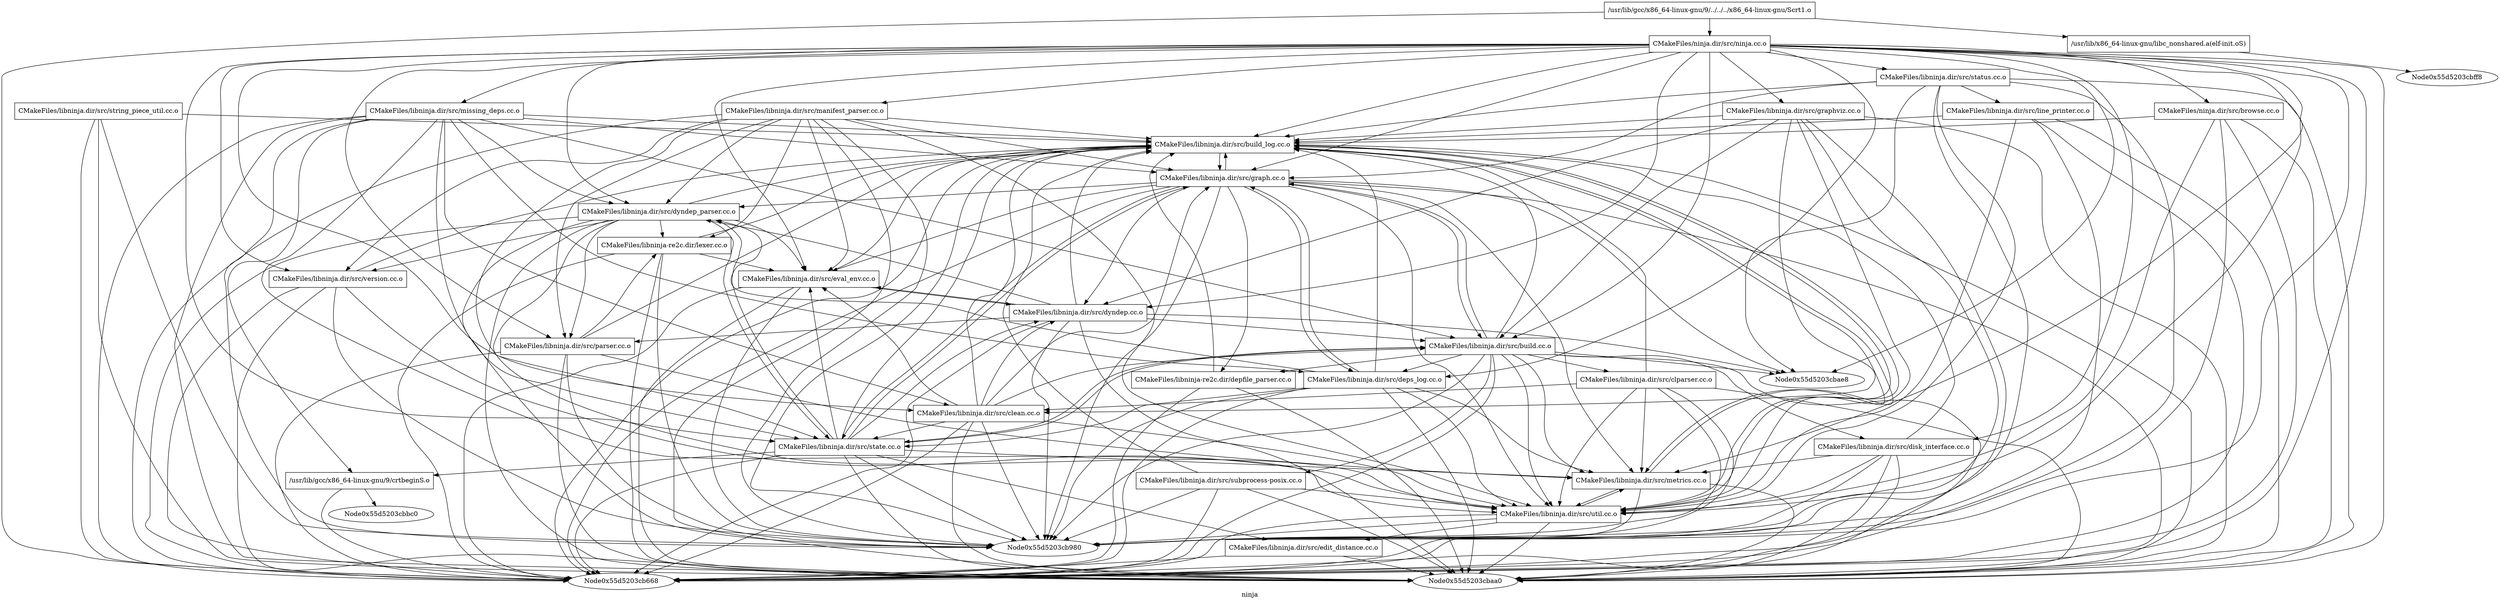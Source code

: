 digraph "ninja" {
	label="ninja";

	Node0x55d5203cc628 [shape=record,label="{/usr/lib/gcc/x86_64-linux-gnu/9/../../../x86_64-linux-gnu/Scrt1.o}"];
	Node0x55d5203cc628 -> Node0x55d5203cbf68;
	Node0x55d5203cc628 -> Node0x55d5203cb668;
	Node0x55d5203cc628 -> Node0x55d5203cc160;
	Node0x55d5203cc1f0 [shape=record,label="{/usr/lib/gcc/x86_64-linux-gnu/9/crtbeginS.o}"];
	Node0x55d5203cc1f0 -> Node0x55d5203cbbc0;
	Node0x55d5203cc1f0 -> Node0x55d5203cb668;
	Node0x55d5203cb6b0 [shape=record,label="{CMakeFiles/libninja.dir/src/build_log.cc.o}"];
	Node0x55d5203cb6b0 -> Node0x55d5203cc118;
	Node0x55d5203cb6b0 -> Node0x55d5203cb860;
	Node0x55d5203cb6b0 -> Node0x55d5203cc670;
	Node0x55d5203cb6b0 -> Node0x55d5203cbaa0;
	Node0x55d5203cb6b0 -> Node0x55d5203cb980;
	Node0x55d5203cb6b0 -> Node0x55d5203cb668;
	Node0x55d5203cbc98 [shape=record,label="{CMakeFiles/libninja.dir/src/build.cc.o}"];
	Node0x55d5203cbc98 -> Node0x55d5203cb6b0;
	Node0x55d5203cbc98 -> Node0x55d5203cb6f8;
	Node0x55d5203cbc98 -> Node0x55d5203cbae8;
	Node0x55d5203cbc98 -> Node0x55d5203cbe00;
	Node0x55d5203cbc98 -> Node0x55d5203cbfb0;
	Node0x55d5203cbc98 -> Node0x55d5203cc118;
	Node0x55d5203cbc98 -> Node0x55d5203cb860;
	Node0x55d5203cbc98 -> Node0x55d5203cb4b8;
	Node0x55d5203cbc98 -> Node0x55d5203cc670;
	Node0x55d5203cbc98 -> Node0x55d5203cc238;
	Node0x55d5203cbc98 -> Node0x55d5203cc3e8;
	Node0x55d5203cbc98 -> Node0x55d5203cbaa0;
	Node0x55d5203cbc98 -> Node0x55d5203cb980;
	Node0x55d5203cbc98 -> Node0x55d5203cb668;
	Node0x55d5203cc430 [shape=record,label="{CMakeFiles/libninja.dir/src/clean.cc.o}"];
	Node0x55d5203cc430 -> Node0x55d5203cb6b0;
	Node0x55d5203cc430 -> Node0x55d5203cbc98;
	Node0x55d5203cc430 -> Node0x55d5203cc040;
	Node0x55d5203cc430 -> Node0x55d5203cc478;
	Node0x55d5203cc430 -> Node0x55d5203cc118;
	Node0x55d5203cc430 -> Node0x55d5203cb4b8;
	Node0x55d5203cc430 -> Node0x55d5203cc670;
	Node0x55d5203cc430 -> Node0x55d5203cbaa0;
	Node0x55d5203cc430 -> Node0x55d5203cb980;
	Node0x55d5203cc430 -> Node0x55d5203cb668;
	Node0x55d5203cb6f8 [shape=record,label="{CMakeFiles/libninja.dir/src/clparser.cc.o}"];
	Node0x55d5203cb6f8 -> Node0x55d5203cb6b0;
	Node0x55d5203cb6f8 -> Node0x55d5203cc430;
	Node0x55d5203cb6f8 -> Node0x55d5203cb860;
	Node0x55d5203cb6f8 -> Node0x55d5203cc670;
	Node0x55d5203cb6f8 -> Node0x55d5203cbaa0;
	Node0x55d5203cb6f8 -> Node0x55d5203cb980;
	Node0x55d5203cb6f8 -> Node0x55d5203cb668;
	Node0x55d5203cc040 [shape=record,label="{CMakeFiles/libninja.dir/src/dyndep.cc.o}"];
	Node0x55d5203cc040 -> Node0x55d5203cb6b0;
	Node0x55d5203cc040 -> Node0x55d5203cbc98;
	Node0x55d5203cc040 -> Node0x55d5203cc5e0;
	Node0x55d5203cc040 -> Node0x55d5203cbae8;
	Node0x55d5203cc040 -> Node0x55d5203cc478;
	Node0x55d5203cc040 -> Node0x55d5203cbc08;
	Node0x55d5203cc040 -> Node0x55d5203cbaa0;
	Node0x55d5203cc040 -> Node0x55d5203cb980;
	Node0x55d5203cc040 -> Node0x55d5203cb668;
	Node0x55d5203cc5e0 [shape=record,label="{CMakeFiles/libninja.dir/src/dyndep_parser.cc.o}"];
	Node0x55d5203cc5e0 -> Node0x55d5203cb6b0;
	Node0x55d5203cc5e0 -> Node0x55d5203cc478;
	Node0x55d5203cc5e0 -> Node0x55d5203cbc08;
	Node0x55d5203cc5e0 -> Node0x55d5203cb4b8;
	Node0x55d5203cc5e0 -> Node0x55d5203cc670;
	Node0x55d5203cc5e0 -> Node0x55d5203cb788;
	Node0x55d5203cc5e0 -> Node0x55d5203cbce0;
	Node0x55d5203cc5e0 -> Node0x55d5203cbaa0;
	Node0x55d5203cc5e0 -> Node0x55d5203cb980;
	Node0x55d5203cc5e0 -> Node0x55d5203cb668;
	Node0x55d5203cbe00 [shape=record,label="{CMakeFiles/libninja.dir/src/deps_log.cc.o}"];
	Node0x55d5203cbe00 -> Node0x55d5203cb6b0;
	Node0x55d5203cbe00 -> Node0x55d5203cc5e0;
	Node0x55d5203cbe00 -> Node0x55d5203cc118;
	Node0x55d5203cbe00 -> Node0x55d5203cb860;
	Node0x55d5203cbe00 -> Node0x55d5203cb4b8;
	Node0x55d5203cbe00 -> Node0x55d5203cc670;
	Node0x55d5203cbe00 -> Node0x55d5203cbaa0;
	Node0x55d5203cbe00 -> Node0x55d5203cb980;
	Node0x55d5203cbe00 -> Node0x55d5203cb668;
	Node0x55d5203cbfb0 [shape=record,label="{CMakeFiles/libninja.dir/src/disk_interface.cc.o}"];
	Node0x55d5203cbfb0 -> Node0x55d5203cb6b0;
	Node0x55d5203cbfb0 -> Node0x55d5203cb860;
	Node0x55d5203cbfb0 -> Node0x55d5203cc670;
	Node0x55d5203cbfb0 -> Node0x55d5203cbaa0;
	Node0x55d5203cbfb0 -> Node0x55d5203cb980;
	Node0x55d5203cbfb0 -> Node0x55d5203cb668;
	Node0x55d5203cbd70 [shape=record,label="{CMakeFiles/libninja.dir/src/edit_distance.cc.o}"];
	Node0x55d5203cbd70 -> Node0x55d5203cbaa0;
	Node0x55d5203cbd70 -> Node0x55d5203cb668;
	Node0x55d5203cc478 [shape=record,label="{CMakeFiles/libninja.dir/src/eval_env.cc.o}"];
	Node0x55d5203cc478 -> Node0x55d5203cb6b0;
	Node0x55d5203cc478 -> Node0x55d5203cc040;
	Node0x55d5203cc478 -> Node0x55d5203cbaa0;
	Node0x55d5203cc478 -> Node0x55d5203cb980;
	Node0x55d5203cc478 -> Node0x55d5203cb668;
	Node0x55d5203cc118 [shape=record,label="{CMakeFiles/libninja.dir/src/graph.cc.o}"];
	Node0x55d5203cc118 -> Node0x55d5203cb6b0;
	Node0x55d5203cc118 -> Node0x55d5203cbc98;
	Node0x55d5203cc118 -> Node0x55d5203cc040;
	Node0x55d5203cc118 -> Node0x55d5203cc5e0;
	Node0x55d5203cc118 -> Node0x55d5203cbae8;
	Node0x55d5203cc118 -> Node0x55d5203cbe00;
	Node0x55d5203cc118 -> Node0x55d5203cc478;
	Node0x55d5203cc118 -> Node0x55d5203cb860;
	Node0x55d5203cc118 -> Node0x55d5203cb4b8;
	Node0x55d5203cc118 -> Node0x55d5203cc670;
	Node0x55d5203cc118 -> Node0x55d5203cc3e8;
	Node0x55d5203cc118 -> Node0x55d5203cbaa0;
	Node0x55d5203cc118 -> Node0x55d5203cb980;
	Node0x55d5203cc118 -> Node0x55d5203cb668;
	Node0x55d5203cb740 [shape=record,label="{CMakeFiles/libninja.dir/src/graphviz.cc.o}"];
	Node0x55d5203cb740 -> Node0x55d5203cb6b0;
	Node0x55d5203cb740 -> Node0x55d5203cbc98;
	Node0x55d5203cb740 -> Node0x55d5203cc430;
	Node0x55d5203cb740 -> Node0x55d5203cc040;
	Node0x55d5203cb740 -> Node0x55d5203cc670;
	Node0x55d5203cb740 -> Node0x55d5203cbaa0;
	Node0x55d5203cb740 -> Node0x55d5203cb980;
	Node0x55d5203cb740 -> Node0x55d5203cb668;
	Node0x55d5203cc280 [shape=record,label="{CMakeFiles/libninja.dir/src/line_printer.cc.o}"];
	Node0x55d5203cc280 -> Node0x55d5203cb6b0;
	Node0x55d5203cc280 -> Node0x55d5203cc670;
	Node0x55d5203cc280 -> Node0x55d5203cbaa0;
	Node0x55d5203cc280 -> Node0x55d5203cb980;
	Node0x55d5203cc280 -> Node0x55d5203cb668;
	Node0x55d5203cc088 [shape=record,label="{CMakeFiles/libninja.dir/src/manifest_parser.cc.o}"];
	Node0x55d5203cc088 -> Node0x55d5203cb6b0;
	Node0x55d5203cc088 -> Node0x55d5203cc5e0;
	Node0x55d5203cc088 -> Node0x55d5203cc478;
	Node0x55d5203cc088 -> Node0x55d5203cc118;
	Node0x55d5203cc088 -> Node0x55d5203cbc08;
	Node0x55d5203cc088 -> Node0x55d5203cb4b8;
	Node0x55d5203cc088 -> Node0x55d5203cc670;
	Node0x55d5203cc088 -> Node0x55d5203cb788;
	Node0x55d5203cc088 -> Node0x55d5203cbce0;
	Node0x55d5203cc088 -> Node0x55d5203cbaa0;
	Node0x55d5203cc088 -> Node0x55d5203cb980;
	Node0x55d5203cc088 -> Node0x55d5203cb668;
	Node0x55d5203cb860 [shape=record,label="{CMakeFiles/libninja.dir/src/metrics.cc.o}"];
	Node0x55d5203cb860 -> Node0x55d5203cb6b0;
	Node0x55d5203cb860 -> Node0x55d5203cc670;
	Node0x55d5203cb860 -> Node0x55d5203cbaa0;
	Node0x55d5203cb860 -> Node0x55d5203cb668;
	Node0x55d5203cc3a0 [shape=record,label="{CMakeFiles/libninja.dir/src/missing_deps.cc.o}"];
	Node0x55d5203cc3a0 -> Node0x55d5203cc1f0;
	Node0x55d5203cc3a0 -> Node0x55d5203cb6b0;
	Node0x55d5203cc3a0 -> Node0x55d5203cbc98;
	Node0x55d5203cc3a0 -> Node0x55d5203cc430;
	Node0x55d5203cc3a0 -> Node0x55d5203cc5e0;
	Node0x55d5203cc3a0 -> Node0x55d5203cbe00;
	Node0x55d5203cc3a0 -> Node0x55d5203cc118;
	Node0x55d5203cc3a0 -> Node0x55d5203cb4b8;
	Node0x55d5203cc3a0 -> Node0x55d5203cc670;
	Node0x55d5203cc3a0 -> Node0x55d5203cbaa0;
	Node0x55d5203cc3a0 -> Node0x55d5203cb980;
	Node0x55d5203cc3a0 -> Node0x55d5203cb668;
	Node0x55d5203cbc08 [shape=record,label="{CMakeFiles/libninja.dir/src/parser.cc.o}"];
	Node0x55d5203cbc08 -> Node0x55d5203cb6b0;
	Node0x55d5203cbc08 -> Node0x55d5203cb860;
	Node0x55d5203cbc08 -> Node0x55d5203cbce0;
	Node0x55d5203cbc08 -> Node0x55d5203cbaa0;
	Node0x55d5203cbc08 -> Node0x55d5203cb980;
	Node0x55d5203cbc08 -> Node0x55d5203cb668;
	Node0x55d5203cb4b8 [shape=record,label="{CMakeFiles/libninja.dir/src/state.cc.o}"];
	Node0x55d5203cb4b8 -> Node0x55d5203cc1f0;
	Node0x55d5203cb4b8 -> Node0x55d5203cb6b0;
	Node0x55d5203cb4b8 -> Node0x55d5203cbc98;
	Node0x55d5203cb4b8 -> Node0x55d5203cc040;
	Node0x55d5203cb4b8 -> Node0x55d5203cc5e0;
	Node0x55d5203cb4b8 -> Node0x55d5203cbd70;
	Node0x55d5203cb4b8 -> Node0x55d5203cc478;
	Node0x55d5203cb4b8 -> Node0x55d5203cc118;
	Node0x55d5203cb4b8 -> Node0x55d5203cb860;
	Node0x55d5203cb4b8 -> Node0x55d5203cbaa0;
	Node0x55d5203cb4b8 -> Node0x55d5203cb980;
	Node0x55d5203cb4b8 -> Node0x55d5203cb668;
	Node0x55d5203cb8a8 [shape=record,label="{CMakeFiles/libninja.dir/src/status.cc.o}"];
	Node0x55d5203cb8a8 -> Node0x55d5203cb6b0;
	Node0x55d5203cb8a8 -> Node0x55d5203cbae8;
	Node0x55d5203cb8a8 -> Node0x55d5203cc118;
	Node0x55d5203cb8a8 -> Node0x55d5203cc280;
	Node0x55d5203cb8a8 -> Node0x55d5203cc670;
	Node0x55d5203cb8a8 -> Node0x55d5203cbaa0;
	Node0x55d5203cb8a8 -> Node0x55d5203cb980;
	Node0x55d5203cb8a8 -> Node0x55d5203cb668;
	Node0x55d5203cbb30 [shape=record,label="{CMakeFiles/libninja.dir/src/string_piece_util.cc.o}"];
	Node0x55d5203cbb30 -> Node0x55d5203cb6b0;
	Node0x55d5203cbb30 -> Node0x55d5203cbaa0;
	Node0x55d5203cbb30 -> Node0x55d5203cb980;
	Node0x55d5203cbb30 -> Node0x55d5203cb668;
	Node0x55d5203cc670 [shape=record,label="{CMakeFiles/libninja.dir/src/util.cc.o}"];
	Node0x55d5203cc670 -> Node0x55d5203cb6b0;
	Node0x55d5203cc670 -> Node0x55d5203cbd70;
	Node0x55d5203cc670 -> Node0x55d5203cb860;
	Node0x55d5203cc670 -> Node0x55d5203cbaa0;
	Node0x55d5203cc670 -> Node0x55d5203cb980;
	Node0x55d5203cc670 -> Node0x55d5203cb668;
	Node0x55d5203cb788 [shape=record,label="{CMakeFiles/libninja.dir/src/version.cc.o}"];
	Node0x55d5203cb788 -> Node0x55d5203cb6b0;
	Node0x55d5203cb788 -> Node0x55d5203cc670;
	Node0x55d5203cb788 -> Node0x55d5203cbaa0;
	Node0x55d5203cb788 -> Node0x55d5203cb980;
	Node0x55d5203cb788 -> Node0x55d5203cb668;
	Node0x55d5203cc238 [shape=record,label="{CMakeFiles/libninja.dir/src/subprocess-posix.cc.o}"];
	Node0x55d5203cc238 -> Node0x55d5203cb6b0;
	Node0x55d5203cc238 -> Node0x55d5203cc670;
	Node0x55d5203cc238 -> Node0x55d5203cbaa0;
	Node0x55d5203cc238 -> Node0x55d5203cb980;
	Node0x55d5203cc238 -> Node0x55d5203cb668;
	Node0x55d5203cc3e8 [shape=record,label="{CMakeFiles/libninja-re2c.dir/depfile_parser.cc.o}"];
	Node0x55d5203cc3e8 -> Node0x55d5203cb6b0;
	Node0x55d5203cc3e8 -> Node0x55d5203cbaa0;
	Node0x55d5203cc3e8 -> Node0x55d5203cb668;
	Node0x55d5203cbce0 [shape=record,label="{CMakeFiles/libninja-re2c.dir/lexer.cc.o}"];
	Node0x55d5203cbce0 -> Node0x55d5203cb6b0;
	Node0x55d5203cbce0 -> Node0x55d5203cc478;
	Node0x55d5203cbce0 -> Node0x55d5203cbaa0;
	Node0x55d5203cbce0 -> Node0x55d5203cb980;
	Node0x55d5203cbce0 -> Node0x55d5203cb668;
	Node0x55d5203cbf68 [shape=record,label="{CMakeFiles/ninja.dir/src/ninja.cc.o}"];
	Node0x55d5203cbf68 -> Node0x55d5203cb6b0;
	Node0x55d5203cbf68 -> Node0x55d5203cbc98;
	Node0x55d5203cbf68 -> Node0x55d5203cc430;
	Node0x55d5203cbf68 -> Node0x55d5203cc040;
	Node0x55d5203cbf68 -> Node0x55d5203cc5e0;
	Node0x55d5203cbf68 -> Node0x55d5203cbae8;
	Node0x55d5203cbf68 -> Node0x55d5203cbe00;
	Node0x55d5203cbf68 -> Node0x55d5203cbfb0;
	Node0x55d5203cbf68 -> Node0x55d5203cc478;
	Node0x55d5203cbf68 -> Node0x55d5203cc118;
	Node0x55d5203cbf68 -> Node0x55d5203cb740;
	Node0x55d5203cbf68 -> Node0x55d5203cc088;
	Node0x55d5203cbf68 -> Node0x55d5203cb860;
	Node0x55d5203cbf68 -> Node0x55d5203cc3a0;
	Node0x55d5203cbf68 -> Node0x55d5203cbc08;
	Node0x55d5203cbf68 -> Node0x55d5203cb4b8;
	Node0x55d5203cbf68 -> Node0x55d5203cb8a8;
	Node0x55d5203cbf68 -> Node0x55d5203cc670;
	Node0x55d5203cbf68 -> Node0x55d5203cb788;
	Node0x55d5203cbf68 -> Node0x55d5203cc2c8;
	Node0x55d5203cbf68 -> Node0x55d5203cbaa0;
	Node0x55d5203cbf68 -> Node0x55d5203cb980;
	Node0x55d5203cbf68 -> Node0x55d5203cb668;
	Node0x55d5203cc2c8 [shape=record,label="{CMakeFiles/ninja.dir/src/browse.cc.o}"];
	Node0x55d5203cc2c8 -> Node0x55d5203cb6b0;
	Node0x55d5203cc2c8 -> Node0x55d5203cc670;
	Node0x55d5203cc2c8 -> Node0x55d5203cbaa0;
	Node0x55d5203cc2c8 -> Node0x55d5203cb980;
	Node0x55d5203cc2c8 -> Node0x55d5203cb668;
	Node0x55d5203cc160 [shape=record,label="{/usr/lib/x86_64-linux-gnu/libc_nonshared.a(elf-init.oS)}"];
	Node0x55d5203cc160 -> Node0x55d5203cbff8;
}
